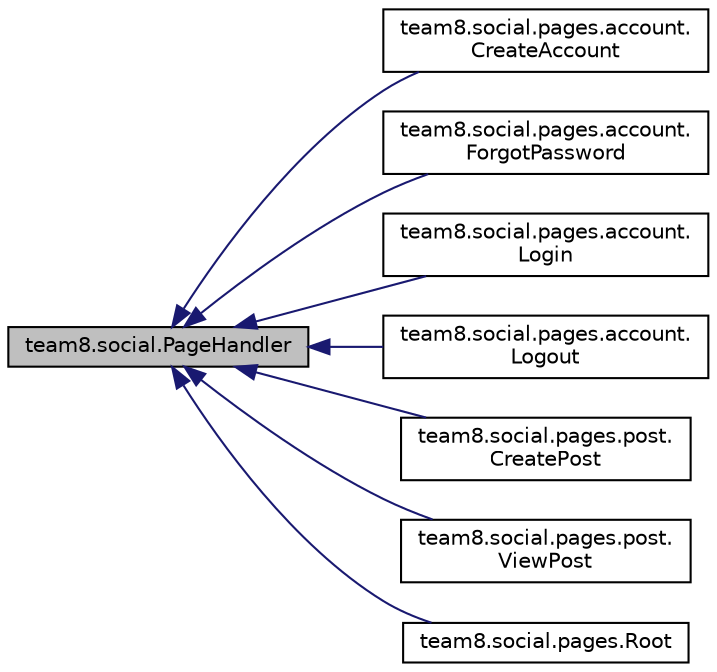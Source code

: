 digraph "team8.social.PageHandler"
{
  edge [fontname="Helvetica",fontsize="10",labelfontname="Helvetica",labelfontsize="10"];
  node [fontname="Helvetica",fontsize="10",shape=record];
  rankdir="LR";
  Node0 [label="team8.social.PageHandler",height=0.2,width=0.4,color="black", fillcolor="grey75", style="filled", fontcolor="black"];
  Node0 -> Node1 [dir="back",color="midnightblue",fontsize="10",style="solid",fontname="Helvetica"];
  Node1 [label="team8.social.pages.account.\lCreateAccount",height=0.2,width=0.4,color="black", fillcolor="white", style="filled",URL="$classteam8_1_1social_1_1pages_1_1account_1_1CreateAccount.html"];
  Node0 -> Node2 [dir="back",color="midnightblue",fontsize="10",style="solid",fontname="Helvetica"];
  Node2 [label="team8.social.pages.account.\lForgotPassword",height=0.2,width=0.4,color="black", fillcolor="white", style="filled",URL="$classteam8_1_1social_1_1pages_1_1account_1_1ForgotPassword.html"];
  Node0 -> Node3 [dir="back",color="midnightblue",fontsize="10",style="solid",fontname="Helvetica"];
  Node3 [label="team8.social.pages.account.\lLogin",height=0.2,width=0.4,color="black", fillcolor="white", style="filled",URL="$classteam8_1_1social_1_1pages_1_1account_1_1Login.html"];
  Node0 -> Node4 [dir="back",color="midnightblue",fontsize="10",style="solid",fontname="Helvetica"];
  Node4 [label="team8.social.pages.account.\lLogout",height=0.2,width=0.4,color="black", fillcolor="white", style="filled",URL="$classteam8_1_1social_1_1pages_1_1account_1_1Logout.html"];
  Node0 -> Node5 [dir="back",color="midnightblue",fontsize="10",style="solid",fontname="Helvetica"];
  Node5 [label="team8.social.pages.post.\lCreatePost",height=0.2,width=0.4,color="black", fillcolor="white", style="filled",URL="$classteam8_1_1social_1_1pages_1_1post_1_1CreatePost.html"];
  Node0 -> Node6 [dir="back",color="midnightblue",fontsize="10",style="solid",fontname="Helvetica"];
  Node6 [label="team8.social.pages.post.\lViewPost",height=0.2,width=0.4,color="black", fillcolor="white", style="filled",URL="$classteam8_1_1social_1_1pages_1_1post_1_1ViewPost.html"];
  Node0 -> Node7 [dir="back",color="midnightblue",fontsize="10",style="solid",fontname="Helvetica"];
  Node7 [label="team8.social.pages.Root",height=0.2,width=0.4,color="black", fillcolor="white", style="filled",URL="$classteam8_1_1social_1_1pages_1_1Root.html"];
}
